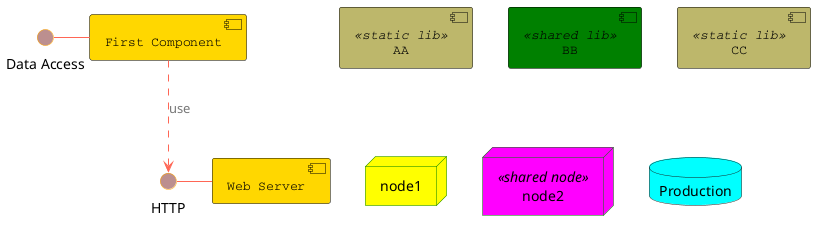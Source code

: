 @startuml

skinparam interface {
  backgroundColor RosyBrown
  borderColor orange
}

skinparam component {
  FontSize 13
  BackgroundColor<<Apache>> Red
  BorderColor<<Apache>> #FF6655
  FontName Courier
  BorderColor black
  BackgroundColor gold
  ArrowFontName Impact
  ArrowColor #FF6655
  ArrowFontColor #777777
}

() "Data Access" as DA

DA - [First Component]
[First Component] ..> () HTTP : use
HTTP - [Web Server] << Apache >>

[AA] <<static lib>>
[BB] <<shared lib>>
[CC] <<static lib>>

node node1
node node2 <<shared node>>
database Production

skinparam component {
    backgroundColor<<static lib>> DarkKhaki
    backgroundColor<<shared lib>> Green
}

skinparam node {
	borderColor Green
	backgroundColor Yellow
	backgroundColor<<shared node>> Magenta
}
skinparam databaseBackgroundColor Aqua

@enduml